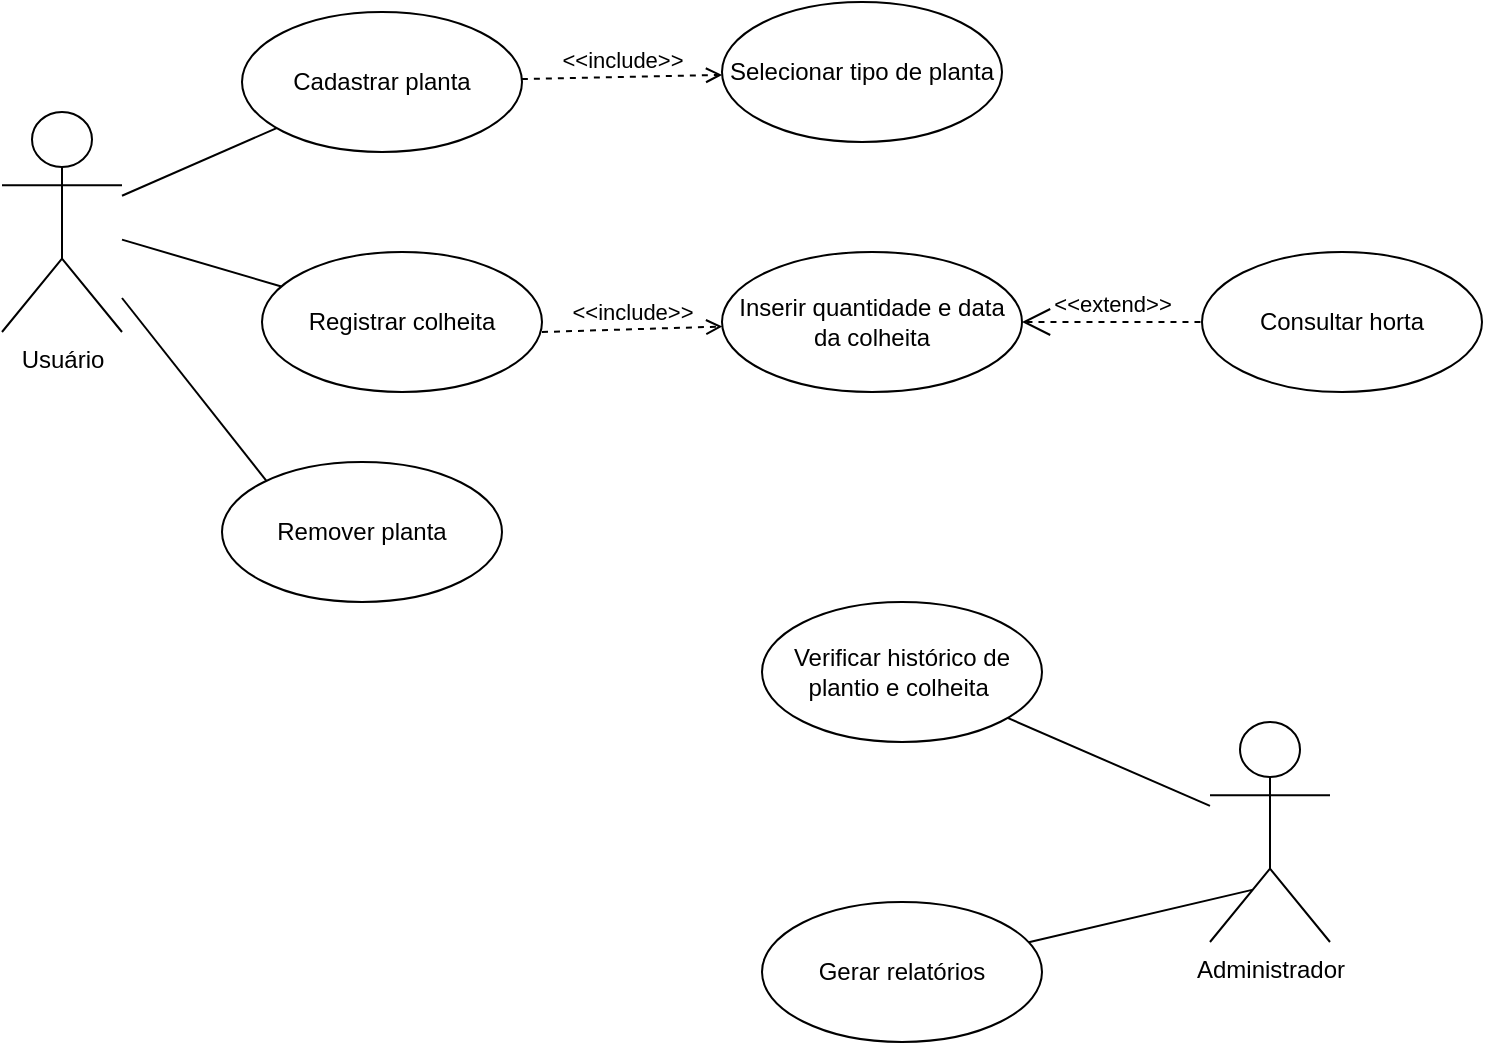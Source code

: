 <mxfile version="24.9.0">
  <diagram name="CASO DE USO HORTA COMUNITÁRIA" id="8OGDP1xENLEpdx7w8IAe">
    <mxGraphModel dx="1026" dy="552" grid="1" gridSize="10" guides="1" tooltips="1" connect="1" arrows="1" fold="1" page="1" pageScale="1" pageWidth="827" pageHeight="1169" math="0" shadow="0">
      <root>
        <mxCell id="0" />
        <mxCell id="1" parent="0" />
        <mxCell id="WpQj7Trwxcfg_KmrJhuS-4" style="rounded=0;orthogonalLoop=1;jettySize=auto;html=1;endArrow=none;endFill=0;" parent="1" source="WpQj7Trwxcfg_KmrJhuS-1" target="WpQj7Trwxcfg_KmrJhuS-3" edge="1">
          <mxGeometry relative="1" as="geometry" />
        </mxCell>
        <mxCell id="WpQj7Trwxcfg_KmrJhuS-6" style="rounded=0;orthogonalLoop=1;jettySize=auto;html=1;endArrow=none;endFill=0;" parent="1" source="WpQj7Trwxcfg_KmrJhuS-1" target="WpQj7Trwxcfg_KmrJhuS-5" edge="1">
          <mxGeometry relative="1" as="geometry" />
        </mxCell>
        <mxCell id="WpQj7Trwxcfg_KmrJhuS-12" style="rounded=0;orthogonalLoop=1;jettySize=auto;html=1;entryX=0.5;entryY=1;entryDx=0;entryDy=0;endArrow=none;endFill=0;" parent="1" source="WpQj7Trwxcfg_KmrJhuS-1" target="WpQj7Trwxcfg_KmrJhuS-11" edge="1">
          <mxGeometry relative="1" as="geometry" />
        </mxCell>
        <mxCell id="WpQj7Trwxcfg_KmrJhuS-1" value="Usuário" style="shape=umlActor;html=1;verticalLabelPosition=bottom;verticalAlign=top;align=center;" parent="1" vertex="1">
          <mxGeometry x="50" y="275" width="60" height="110" as="geometry" />
        </mxCell>
        <mxCell id="WpQj7Trwxcfg_KmrJhuS-20" style="rounded=0;orthogonalLoop=1;jettySize=auto;html=1;endArrow=none;endFill=0;" parent="1" source="WpQj7Trwxcfg_KmrJhuS-2" target="WpQj7Trwxcfg_KmrJhuS-19" edge="1">
          <mxGeometry relative="1" as="geometry" />
        </mxCell>
        <mxCell id="WpQj7Trwxcfg_KmrJhuS-2" value="Administrador" style="shape=umlActor;html=1;verticalLabelPosition=bottom;verticalAlign=top;align=center;" parent="1" vertex="1">
          <mxGeometry x="654" y="580" width="60" height="110" as="geometry" />
        </mxCell>
        <mxCell id="WpQj7Trwxcfg_KmrJhuS-3" value="Cadastrar planta" style="ellipse;whiteSpace=wrap;html=1;" parent="1" vertex="1">
          <mxGeometry x="170" y="225" width="140" height="70" as="geometry" />
        </mxCell>
        <mxCell id="WpQj7Trwxcfg_KmrJhuS-5" value="Registrar colheita" style="ellipse;whiteSpace=wrap;html=1;" parent="1" vertex="1">
          <mxGeometry x="180" y="345" width="140" height="70" as="geometry" />
        </mxCell>
        <mxCell id="WpQj7Trwxcfg_KmrJhuS-7" value="&amp;lt;&amp;lt;include&amp;gt;&amp;gt;" style="edgeStyle=none;html=1;endArrow=open;verticalAlign=bottom;dashed=1;labelBackgroundColor=none;rounded=0;" parent="1" source="WpQj7Trwxcfg_KmrJhuS-3" target="WpQj7Trwxcfg_KmrJhuS-8" edge="1">
          <mxGeometry width="160" relative="1" as="geometry">
            <mxPoint x="320" y="255" as="sourcePoint" />
            <mxPoint x="480" y="255" as="targetPoint" />
          </mxGeometry>
        </mxCell>
        <mxCell id="WpQj7Trwxcfg_KmrJhuS-8" value="Selecionar tipo de planta" style="ellipse;whiteSpace=wrap;html=1;" parent="1" vertex="1">
          <mxGeometry x="410" y="220" width="140" height="70" as="geometry" />
        </mxCell>
        <mxCell id="WpQj7Trwxcfg_KmrJhuS-9" value="Inserir quantidade e data da colheita" style="ellipse;whiteSpace=wrap;html=1;" parent="1" vertex="1">
          <mxGeometry x="410" y="345" width="150" height="70" as="geometry" />
        </mxCell>
        <mxCell id="WpQj7Trwxcfg_KmrJhuS-10" value="&amp;lt;&amp;lt;include&amp;gt;&amp;gt;" style="edgeStyle=none;html=1;endArrow=open;verticalAlign=bottom;dashed=1;labelBackgroundColor=none;rounded=0;" parent="1" target="WpQj7Trwxcfg_KmrJhuS-9" edge="1">
          <mxGeometry width="160" relative="1" as="geometry">
            <mxPoint x="320" y="385" as="sourcePoint" />
            <mxPoint x="410" y="385" as="targetPoint" />
          </mxGeometry>
        </mxCell>
        <mxCell id="WpQj7Trwxcfg_KmrJhuS-11" value="Remover planta" style="ellipse;whiteSpace=wrap;html=1;" parent="1" vertex="1">
          <mxGeometry x="160" y="450" width="140" height="70" as="geometry" />
        </mxCell>
        <mxCell id="WpQj7Trwxcfg_KmrJhuS-13" value="Consultar horta" style="ellipse;whiteSpace=wrap;html=1;" parent="1" vertex="1">
          <mxGeometry x="650" y="345" width="140" height="70" as="geometry" />
        </mxCell>
        <mxCell id="WpQj7Trwxcfg_KmrJhuS-15" value="&amp;lt;&amp;lt;extend&amp;gt;&amp;gt;" style="edgeStyle=none;html=1;startArrow=open;endArrow=none;startSize=12;verticalAlign=bottom;dashed=1;labelBackgroundColor=none;rounded=0;exitX=1;exitY=0.5;exitDx=0;exitDy=0;" parent="1" source="WpQj7Trwxcfg_KmrJhuS-9" target="WpQj7Trwxcfg_KmrJhuS-13" edge="1">
          <mxGeometry width="160" relative="1" as="geometry">
            <mxPoint x="570" y="385" as="sourcePoint" />
            <mxPoint x="730" y="385" as="targetPoint" />
          </mxGeometry>
        </mxCell>
        <mxCell id="WpQj7Trwxcfg_KmrJhuS-19" value="Verificar histórico de plantio e colheita&amp;nbsp;" style="ellipse;whiteSpace=wrap;html=1;" parent="1" vertex="1">
          <mxGeometry x="430" y="520" width="140" height="70" as="geometry" />
        </mxCell>
        <mxCell id="WpQj7Trwxcfg_KmrJhuS-21" value="Gerar relatórios" style="ellipse;whiteSpace=wrap;html=1;" parent="1" vertex="1">
          <mxGeometry x="430" y="670" width="140" height="70" as="geometry" />
        </mxCell>
        <mxCell id="WpQj7Trwxcfg_KmrJhuS-22" style="rounded=0;orthogonalLoop=1;jettySize=auto;html=1;entryX=0.351;entryY=0.763;entryDx=0;entryDy=0;entryPerimeter=0;endArrow=none;endFill=0;" parent="1" source="WpQj7Trwxcfg_KmrJhuS-21" target="WpQj7Trwxcfg_KmrJhuS-2" edge="1">
          <mxGeometry relative="1" as="geometry" />
        </mxCell>
      </root>
    </mxGraphModel>
  </diagram>
</mxfile>
